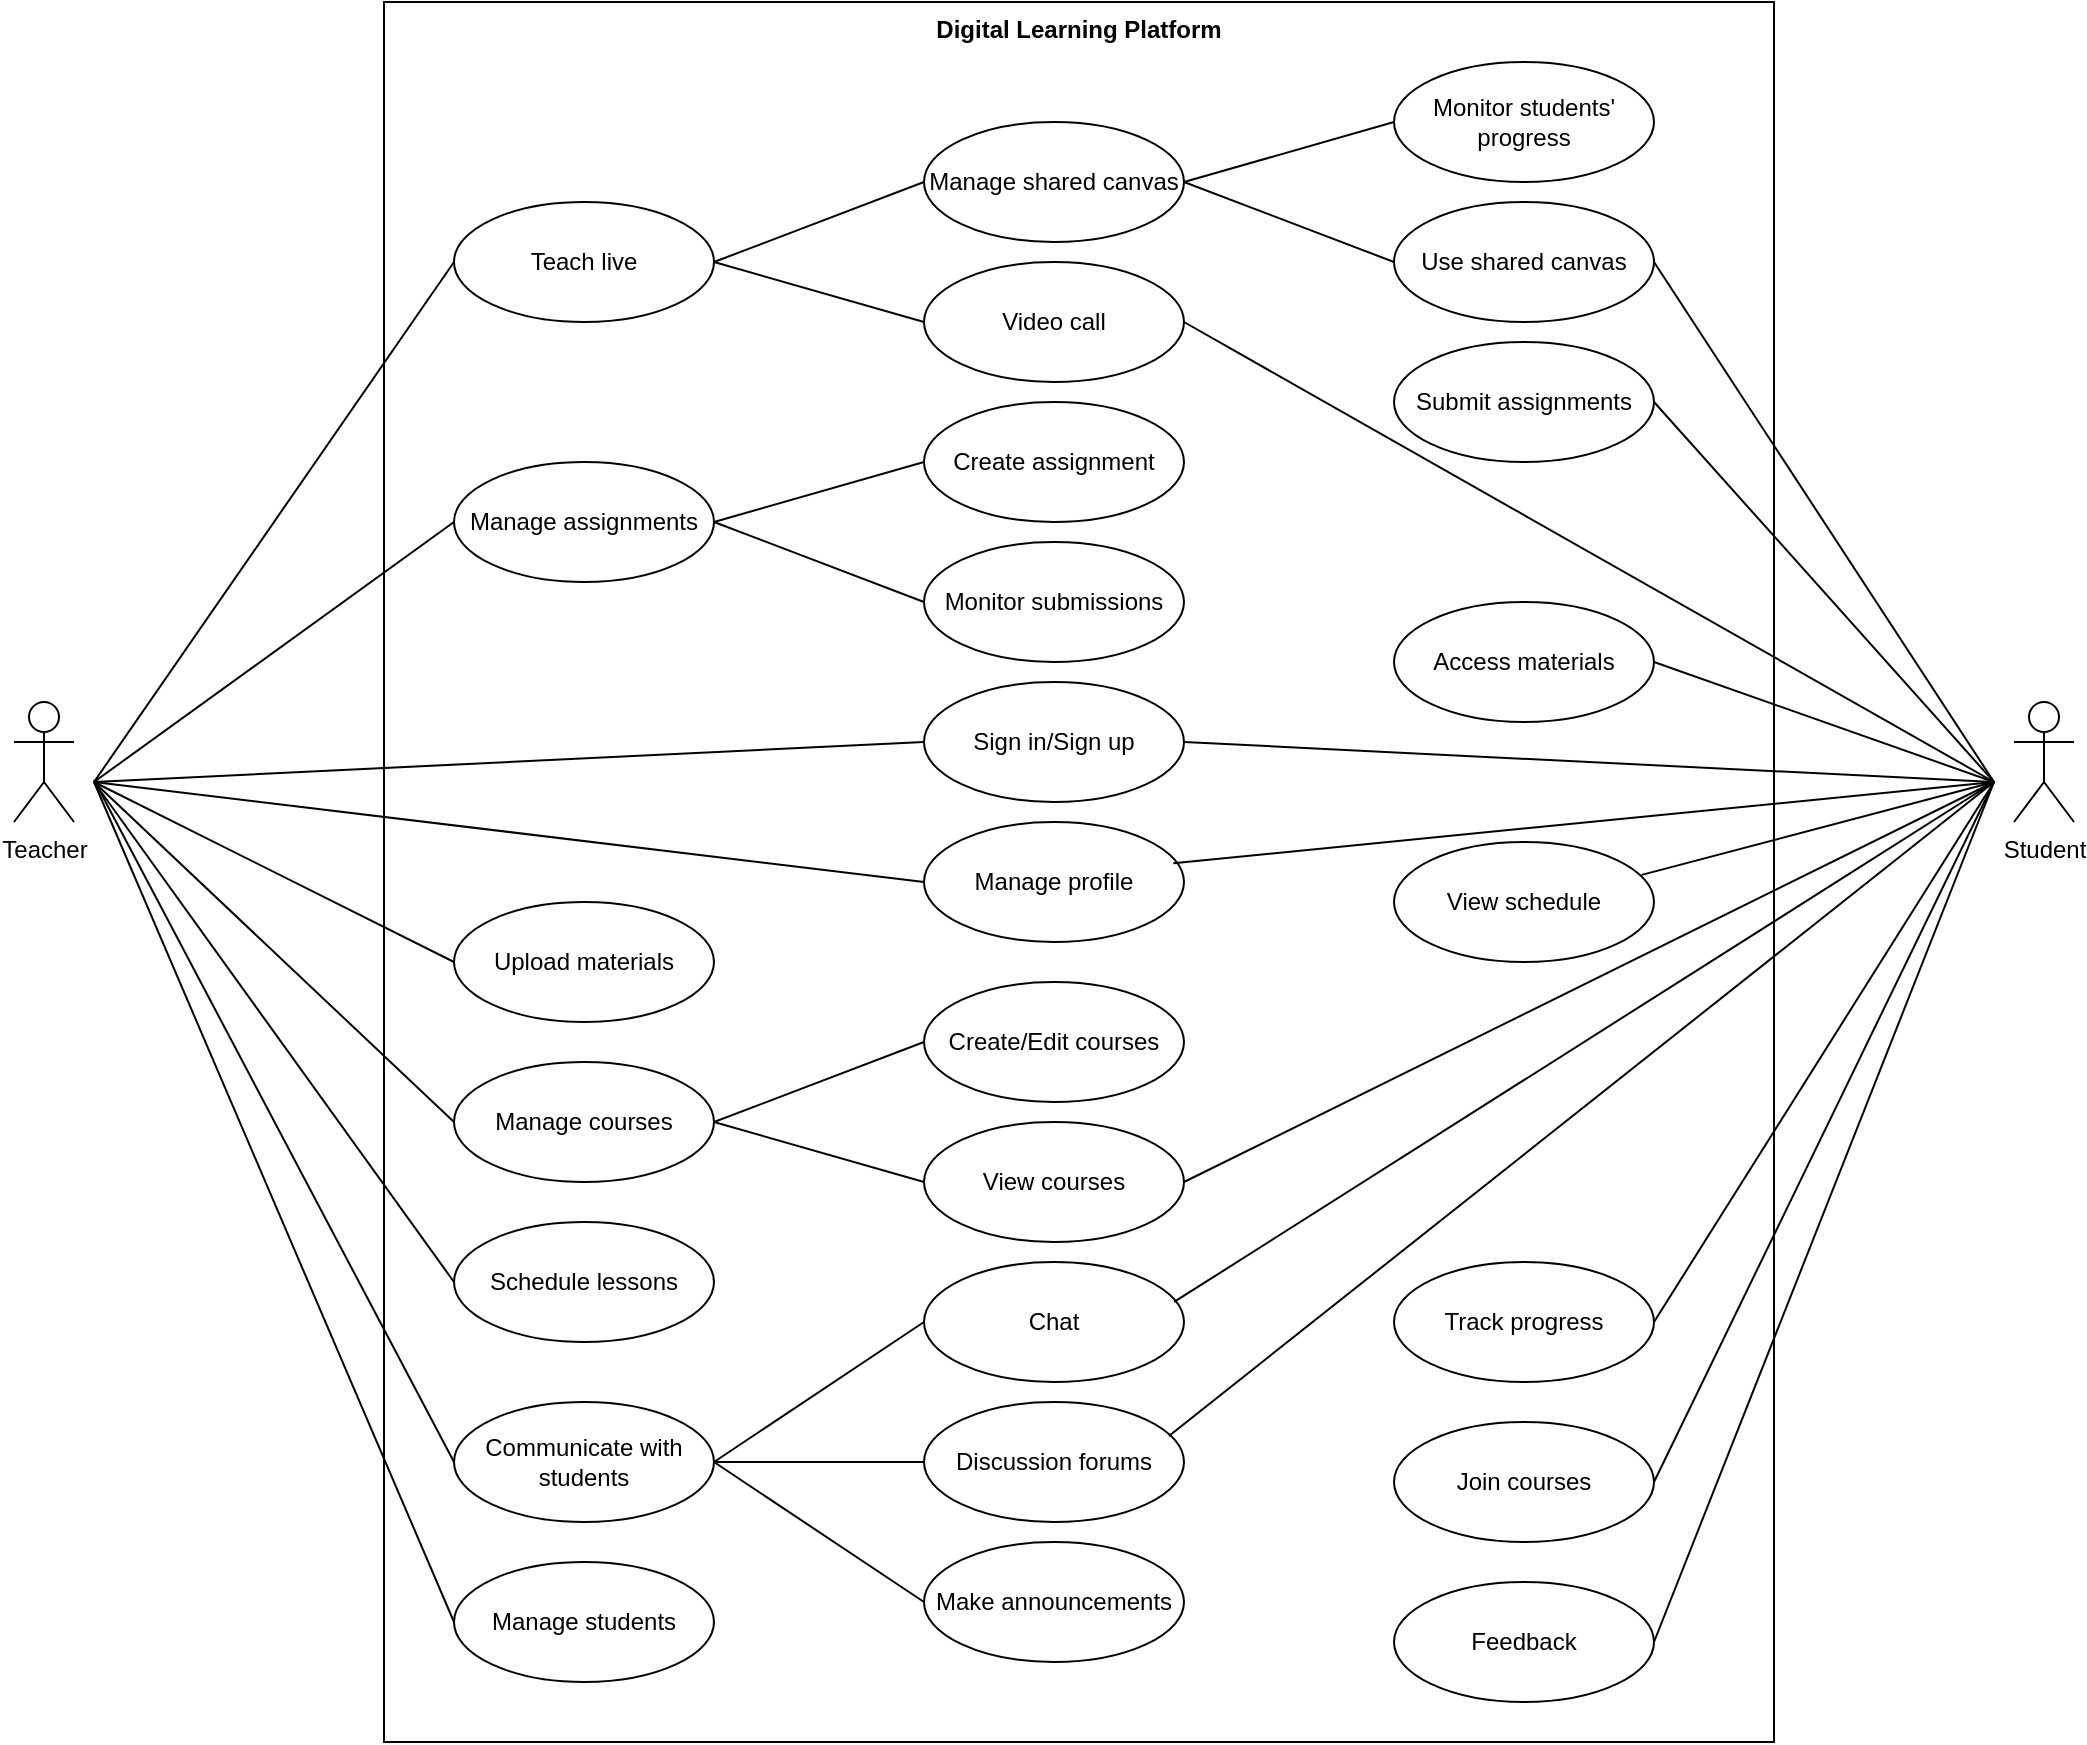<mxfile version="24.2.2" type="google">
  <diagram name="Page-1" id="WKHyaDGXmVVqVVthA4oO">
    <mxGraphModel grid="1" page="1" gridSize="10" guides="1" tooltips="1" connect="1" arrows="1" fold="1" pageScale="1" pageWidth="850" pageHeight="1100" math="0" shadow="0">
      <root>
        <mxCell id="0" />
        <mxCell id="1" parent="0" />
        <mxCell id="1dKXf0OXhqiQqyTb5njl-1" value="Digital Learning Platform" style="shape=rect;html=1;verticalAlign=top;fontStyle=1;whiteSpace=wrap;align=center;" vertex="1" parent="1">
          <mxGeometry x="115" y="60" width="695" height="870" as="geometry" />
        </mxCell>
        <mxCell id="1dKXf0OXhqiQqyTb5njl-2" value="Teacher" style="shape=umlActor;html=1;verticalLabelPosition=bottom;verticalAlign=top;align=center;" vertex="1" parent="1">
          <mxGeometry x="-70" y="410" width="30" height="60" as="geometry" />
        </mxCell>
        <mxCell id="1dKXf0OXhqiQqyTb5njl-3" value="Student" style="shape=umlActor;html=1;verticalLabelPosition=bottom;verticalAlign=top;align=center;" vertex="1" parent="1">
          <mxGeometry x="930" y="410" width="30" height="60" as="geometry" />
        </mxCell>
        <mxCell id="1dKXf0OXhqiQqyTb5njl-4" value="Teach live" style="ellipse;whiteSpace=wrap;html=1;" vertex="1" parent="1">
          <mxGeometry x="150" y="160" width="130" height="60" as="geometry" />
        </mxCell>
        <mxCell id="1dKXf0OXhqiQqyTb5njl-5" value="Schedule lessons" style="ellipse;whiteSpace=wrap;html=1;" vertex="1" parent="1">
          <mxGeometry x="150" y="670" width="130" height="60" as="geometry" />
        </mxCell>
        <mxCell id="1dKXf0OXhqiQqyTb5njl-6" value="Manage students" style="ellipse;whiteSpace=wrap;html=1;" vertex="1" parent="1">
          <mxGeometry x="150" y="840" width="130" height="60" as="geometry" />
        </mxCell>
        <mxCell id="1dKXf0OXhqiQqyTb5njl-7" value="Manage assignments" style="ellipse;whiteSpace=wrap;html=1;" vertex="1" parent="1">
          <mxGeometry x="150" y="290" width="130" height="60" as="geometry" />
        </mxCell>
        <mxCell id="1dKXf0OXhqiQqyTb5njl-8" value="Manage courses" style="ellipse;whiteSpace=wrap;html=1;" vertex="1" parent="1">
          <mxGeometry x="150" y="590" width="130" height="60" as="geometry" />
        </mxCell>
        <mxCell id="1dKXf0OXhqiQqyTb5njl-9" value="Communicate with students" style="ellipse;whiteSpace=wrap;html=1;" vertex="1" parent="1">
          <mxGeometry x="150" y="760" width="130" height="60" as="geometry" />
        </mxCell>
        <mxCell id="1dKXf0OXhqiQqyTb5njl-10" value="Feedback" style="ellipse;whiteSpace=wrap;html=1;" vertex="1" parent="1">
          <mxGeometry x="620" y="850" width="130" height="60" as="geometry" />
        </mxCell>
        <mxCell id="1dKXf0OXhqiQqyTb5njl-13" value="Video call" style="ellipse;whiteSpace=wrap;html=1;" vertex="1" parent="1">
          <mxGeometry x="385" y="190" width="130" height="60" as="geometry" />
        </mxCell>
        <mxCell id="1dKXf0OXhqiQqyTb5njl-14" value="Manage shared canvas" style="ellipse;whiteSpace=wrap;html=1;" vertex="1" parent="1">
          <mxGeometry x="385" y="120" width="130" height="60" as="geometry" />
        </mxCell>
        <mxCell id="1dKXf0OXhqiQqyTb5njl-15" value="" style="edgeStyle=none;html=1;endArrow=none;verticalAlign=bottom;rounded=0;entryX=0;entryY=0.5;entryDx=0;entryDy=0;exitX=1;exitY=0.5;exitDx=0;exitDy=0;" edge="1" parent="1" source="1dKXf0OXhqiQqyTb5njl-4" target="1dKXf0OXhqiQqyTb5njl-13">
          <mxGeometry width="160" relative="1" as="geometry">
            <mxPoint x="265" y="260" as="sourcePoint" />
            <mxPoint x="425" y="260" as="targetPoint" />
          </mxGeometry>
        </mxCell>
        <mxCell id="1dKXf0OXhqiQqyTb5njl-16" value="" style="edgeStyle=none;html=1;endArrow=none;verticalAlign=bottom;rounded=0;exitX=1;exitY=0.5;exitDx=0;exitDy=0;entryX=0;entryY=0.5;entryDx=0;entryDy=0;" edge="1" parent="1" source="1dKXf0OXhqiQqyTb5njl-4" target="1dKXf0OXhqiQqyTb5njl-14">
          <mxGeometry width="160" relative="1" as="geometry">
            <mxPoint x="340" y="420" as="sourcePoint" />
            <mxPoint x="500" y="420" as="targetPoint" />
          </mxGeometry>
        </mxCell>
        <mxCell id="1dKXf0OXhqiQqyTb5njl-17" value="Use shared canvas" style="ellipse;whiteSpace=wrap;html=1;" vertex="1" parent="1">
          <mxGeometry x="620" y="160" width="130" height="60" as="geometry" />
        </mxCell>
        <mxCell id="1dKXf0OXhqiQqyTb5njl-18" value="Monitor students&#39; progress" style="ellipse;whiteSpace=wrap;html=1;" vertex="1" parent="1">
          <mxGeometry x="620" y="90" width="130" height="60" as="geometry" />
        </mxCell>
        <mxCell id="1dKXf0OXhqiQqyTb5njl-19" value="" style="edgeStyle=none;html=1;endArrow=none;verticalAlign=bottom;rounded=0;entryX=0;entryY=0.5;entryDx=0;entryDy=0;exitX=1;exitY=0.5;exitDx=0;exitDy=0;" edge="1" parent="1" source="1dKXf0OXhqiQqyTb5njl-14" target="1dKXf0OXhqiQqyTb5njl-18">
          <mxGeometry width="160" relative="1" as="geometry">
            <mxPoint x="515" y="319.5" as="sourcePoint" />
            <mxPoint x="675" y="319.5" as="targetPoint" />
          </mxGeometry>
        </mxCell>
        <mxCell id="1dKXf0OXhqiQqyTb5njl-20" value="" style="edgeStyle=none;html=1;endArrow=none;verticalAlign=bottom;rounded=0;entryX=0;entryY=0.5;entryDx=0;entryDy=0;exitX=1;exitY=0.5;exitDx=0;exitDy=0;" edge="1" parent="1" source="1dKXf0OXhqiQqyTb5njl-14" target="1dKXf0OXhqiQqyTb5njl-17">
          <mxGeometry width="160" relative="1" as="geometry">
            <mxPoint x="515" y="319.5" as="sourcePoint" />
            <mxPoint x="675" y="319.5" as="targetPoint" />
          </mxGeometry>
        </mxCell>
        <mxCell id="1dKXf0OXhqiQqyTb5njl-21" value="" style="edgeStyle=none;html=1;endArrow=none;verticalAlign=bottom;rounded=0;entryX=0;entryY=0.5;entryDx=0;entryDy=0;" edge="1" parent="1" target="1dKXf0OXhqiQqyTb5njl-4">
          <mxGeometry width="160" relative="1" as="geometry">
            <mxPoint x="-30" y="450" as="sourcePoint" />
            <mxPoint x="200" y="449" as="targetPoint" />
          </mxGeometry>
        </mxCell>
        <mxCell id="1dKXf0OXhqiQqyTb5njl-22" value="" style="edgeStyle=none;html=1;endArrow=none;verticalAlign=bottom;rounded=0;entryX=0;entryY=0.5;entryDx=0;entryDy=0;" edge="1" parent="1" target="1dKXf0OXhqiQqyTb5njl-5">
          <mxGeometry width="160" relative="1" as="geometry">
            <mxPoint x="-30" y="450" as="sourcePoint" />
            <mxPoint x="200" y="449" as="targetPoint" />
          </mxGeometry>
        </mxCell>
        <mxCell id="1dKXf0OXhqiQqyTb5njl-23" value="" style="edgeStyle=none;html=1;endArrow=none;verticalAlign=bottom;rounded=0;entryX=0;entryY=0.5;entryDx=0;entryDy=0;" edge="1" parent="1" target="1dKXf0OXhqiQqyTb5njl-6">
          <mxGeometry width="160" relative="1" as="geometry">
            <mxPoint x="-30" y="450" as="sourcePoint" />
            <mxPoint x="200" y="449" as="targetPoint" />
          </mxGeometry>
        </mxCell>
        <mxCell id="1dKXf0OXhqiQqyTb5njl-24" value="" style="edgeStyle=none;html=1;endArrow=none;verticalAlign=bottom;rounded=0;entryX=0;entryY=0.5;entryDx=0;entryDy=0;" edge="1" parent="1" target="1dKXf0OXhqiQqyTb5njl-7">
          <mxGeometry width="160" relative="1" as="geometry">
            <mxPoint x="-30" y="450" as="sourcePoint" />
            <mxPoint x="200" y="450" as="targetPoint" />
          </mxGeometry>
        </mxCell>
        <mxCell id="1dKXf0OXhqiQqyTb5njl-26" value="" style="edgeStyle=none;html=1;endArrow=none;verticalAlign=bottom;rounded=0;entryX=0;entryY=0.5;entryDx=0;entryDy=0;" edge="1" parent="1" target="1dKXf0OXhqiQqyTb5njl-8">
          <mxGeometry width="160" relative="1" as="geometry">
            <mxPoint x="-30" y="450" as="sourcePoint" />
            <mxPoint x="200" y="449" as="targetPoint" />
          </mxGeometry>
        </mxCell>
        <mxCell id="1dKXf0OXhqiQqyTb5njl-27" value="" style="edgeStyle=none;html=1;endArrow=none;verticalAlign=bottom;rounded=0;entryX=0;entryY=0.5;entryDx=0;entryDy=0;" edge="1" parent="1" target="1dKXf0OXhqiQqyTb5njl-9">
          <mxGeometry width="160" relative="1" as="geometry">
            <mxPoint x="-30" y="449" as="sourcePoint" />
            <mxPoint x="130" y="449" as="targetPoint" />
          </mxGeometry>
        </mxCell>
        <mxCell id="1dKXf0OXhqiQqyTb5njl-29" value="" style="edgeStyle=none;html=1;endArrow=none;verticalAlign=bottom;rounded=0;exitX=1;exitY=0.5;exitDx=0;exitDy=0;" edge="1" parent="1" source="1dKXf0OXhqiQqyTb5njl-17">
          <mxGeometry width="160" relative="1" as="geometry">
            <mxPoint x="750" y="430" as="sourcePoint" />
            <mxPoint x="920" y="450" as="targetPoint" />
          </mxGeometry>
        </mxCell>
        <mxCell id="1dKXf0OXhqiQqyTb5njl-34" value="Chat" style="ellipse;whiteSpace=wrap;html=1;" vertex="1" parent="1">
          <mxGeometry x="385" y="690" width="130" height="60" as="geometry" />
        </mxCell>
        <mxCell id="1dKXf0OXhqiQqyTb5njl-35" value="Make announcements" style="ellipse;whiteSpace=wrap;html=1;" vertex="1" parent="1">
          <mxGeometry x="385" y="830" width="130" height="60" as="geometry" />
        </mxCell>
        <mxCell id="1dKXf0OXhqiQqyTb5njl-36" value="Discussion forums" style="ellipse;whiteSpace=wrap;html=1;" vertex="1" parent="1">
          <mxGeometry x="385" y="760" width="130" height="60" as="geometry" />
        </mxCell>
        <mxCell id="1dKXf0OXhqiQqyTb5njl-37" value="" style="edgeStyle=none;html=1;endArrow=none;verticalAlign=bottom;rounded=0;exitX=1;exitY=0.5;exitDx=0;exitDy=0;entryX=0;entryY=0.5;entryDx=0;entryDy=0;" edge="1" parent="1" source="1dKXf0OXhqiQqyTb5njl-9" target="1dKXf0OXhqiQqyTb5njl-34">
          <mxGeometry width="160" relative="1" as="geometry">
            <mxPoint x="340" y="640" as="sourcePoint" />
            <mxPoint x="500" y="640" as="targetPoint" />
          </mxGeometry>
        </mxCell>
        <mxCell id="1dKXf0OXhqiQqyTb5njl-38" value="" style="edgeStyle=none;html=1;endArrow=none;verticalAlign=bottom;rounded=0;exitX=1;exitY=0.5;exitDx=0;exitDy=0;entryX=0;entryY=0.5;entryDx=0;entryDy=0;" edge="1" parent="1" source="1dKXf0OXhqiQqyTb5njl-9" target="1dKXf0OXhqiQqyTb5njl-35">
          <mxGeometry width="160" relative="1" as="geometry">
            <mxPoint x="340" y="640" as="sourcePoint" />
            <mxPoint x="500" y="640" as="targetPoint" />
          </mxGeometry>
        </mxCell>
        <mxCell id="1dKXf0OXhqiQqyTb5njl-39" value="" style="edgeStyle=none;html=1;endArrow=none;verticalAlign=bottom;rounded=0;exitX=1;exitY=0.5;exitDx=0;exitDy=0;entryX=0;entryY=0.5;entryDx=0;entryDy=0;" edge="1" parent="1" source="1dKXf0OXhqiQqyTb5njl-9" target="1dKXf0OXhqiQqyTb5njl-36">
          <mxGeometry width="160" relative="1" as="geometry">
            <mxPoint x="340" y="640" as="sourcePoint" />
            <mxPoint x="500" y="640" as="targetPoint" />
          </mxGeometry>
        </mxCell>
        <mxCell id="1dKXf0OXhqiQqyTb5njl-45" value="Create/Edit courses" style="ellipse;whiteSpace=wrap;html=1;" vertex="1" parent="1">
          <mxGeometry x="385" y="550" width="130" height="60" as="geometry" />
        </mxCell>
        <mxCell id="1dKXf0OXhqiQqyTb5njl-46" value="View courses" style="ellipse;whiteSpace=wrap;html=1;" vertex="1" parent="1">
          <mxGeometry x="385" y="620" width="130" height="60" as="geometry" />
        </mxCell>
        <mxCell id="1dKXf0OXhqiQqyTb5njl-47" value="" style="edgeStyle=none;html=1;endArrow=none;verticalAlign=bottom;rounded=0;entryX=0;entryY=0.5;entryDx=0;entryDy=0;exitX=1;exitY=0.5;exitDx=0;exitDy=0;" edge="1" parent="1" source="1dKXf0OXhqiQqyTb5njl-8" target="1dKXf0OXhqiQqyTb5njl-45">
          <mxGeometry width="160" relative="1" as="geometry">
            <mxPoint x="265" y="580" as="sourcePoint" />
            <mxPoint x="425" y="580" as="targetPoint" />
          </mxGeometry>
        </mxCell>
        <mxCell id="1dKXf0OXhqiQqyTb5njl-48" value="" style="edgeStyle=none;html=1;endArrow=none;verticalAlign=bottom;rounded=0;exitX=1;exitY=0.5;exitDx=0;exitDy=0;entryX=0;entryY=0.5;entryDx=0;entryDy=0;" edge="1" parent="1" source="1dKXf0OXhqiQqyTb5njl-8" target="1dKXf0OXhqiQqyTb5njl-46">
          <mxGeometry width="160" relative="1" as="geometry">
            <mxPoint x="260" y="640" as="sourcePoint" />
            <mxPoint x="420" y="640" as="targetPoint" />
          </mxGeometry>
        </mxCell>
        <mxCell id="1dKXf0OXhqiQqyTb5njl-49" value="" style="edgeStyle=none;html=1;endArrow=none;verticalAlign=bottom;rounded=0;exitX=0.962;exitY=0.333;exitDx=0;exitDy=0;exitPerimeter=0;" edge="1" parent="1" source="1dKXf0OXhqiQqyTb5njl-34">
          <mxGeometry width="160" relative="1" as="geometry">
            <mxPoint x="760" y="450" as="sourcePoint" />
            <mxPoint x="920" y="450" as="targetPoint" />
          </mxGeometry>
        </mxCell>
        <mxCell id="1dKXf0OXhqiQqyTb5njl-50" value="" style="edgeStyle=none;html=1;endArrow=none;verticalAlign=bottom;rounded=0;exitX=1;exitY=0.5;exitDx=0;exitDy=0;" edge="1" parent="1" source="1dKXf0OXhqiQqyTb5njl-46">
          <mxGeometry width="160" relative="1" as="geometry">
            <mxPoint x="760" y="450" as="sourcePoint" />
            <mxPoint x="920" y="450" as="targetPoint" />
          </mxGeometry>
        </mxCell>
        <mxCell id="1dKXf0OXhqiQqyTb5njl-51" value="" style="edgeStyle=none;html=1;endArrow=none;verticalAlign=bottom;rounded=0;exitX=1;exitY=0.5;exitDx=0;exitDy=0;" edge="1" parent="1" source="1dKXf0OXhqiQqyTb5njl-13">
          <mxGeometry width="160" relative="1" as="geometry">
            <mxPoint x="515" y="239.5" as="sourcePoint" />
            <mxPoint x="920" y="450" as="targetPoint" />
          </mxGeometry>
        </mxCell>
        <mxCell id="1dKXf0OXhqiQqyTb5njl-52" value="Submit assignments" style="ellipse;whiteSpace=wrap;html=1;" vertex="1" parent="1">
          <mxGeometry x="620" y="230" width="130" height="60" as="geometry" />
        </mxCell>
        <mxCell id="1dKXf0OXhqiQqyTb5njl-53" value="" style="edgeStyle=none;html=1;endArrow=none;verticalAlign=bottom;rounded=0;exitX=1;exitY=0.5;exitDx=0;exitDy=0;" edge="1" parent="1" source="1dKXf0OXhqiQqyTb5njl-52">
          <mxGeometry width="160" relative="1" as="geometry">
            <mxPoint x="760" y="450" as="sourcePoint" />
            <mxPoint x="920" y="450" as="targetPoint" />
          </mxGeometry>
        </mxCell>
        <mxCell id="1dKXf0OXhqiQqyTb5njl-54" value="Track progress" style="ellipse;whiteSpace=wrap;html=1;" vertex="1" parent="1">
          <mxGeometry x="620" y="690" width="130" height="60" as="geometry" />
        </mxCell>
        <mxCell id="1dKXf0OXhqiQqyTb5njl-55" value="" style="edgeStyle=none;html=1;endArrow=none;verticalAlign=bottom;rounded=0;exitX=1;exitY=0.5;exitDx=0;exitDy=0;" edge="1" parent="1" source="1dKXf0OXhqiQqyTb5njl-54">
          <mxGeometry width="160" relative="1" as="geometry">
            <mxPoint x="760" y="450" as="sourcePoint" />
            <mxPoint x="920" y="450" as="targetPoint" />
          </mxGeometry>
        </mxCell>
        <mxCell id="uzy-F_3mijRMDQe84yW0-1" value="" style="edgeStyle=none;html=1;endArrow=none;verticalAlign=bottom;rounded=0;exitX=1;exitY=0.5;exitDx=0;exitDy=0;exitPerimeter=0;" edge="1" parent="1" source="1dKXf0OXhqiQqyTb5njl-10">
          <mxGeometry width="160" relative="1" as="geometry">
            <mxPoint x="750" y="679.5" as="sourcePoint" />
            <mxPoint x="920" y="450" as="targetPoint" />
          </mxGeometry>
        </mxCell>
        <mxCell id="uzy-F_3mijRMDQe84yW0-2" value="Join courses" style="ellipse;whiteSpace=wrap;html=1;" vertex="1" parent="1">
          <mxGeometry x="620" y="770" width="130" height="60" as="geometry" />
        </mxCell>
        <mxCell id="uzy-F_3mijRMDQe84yW0-3" value="" style="edgeStyle=none;html=1;endArrow=none;verticalAlign=bottom;rounded=0;exitX=1;exitY=0.5;exitDx=0;exitDy=0;" edge="1" parent="1" source="uzy-F_3mijRMDQe84yW0-2">
          <mxGeometry width="160" relative="1" as="geometry">
            <mxPoint x="760" y="450" as="sourcePoint" />
            <mxPoint x="920" y="450" as="targetPoint" />
          </mxGeometry>
        </mxCell>
        <mxCell id="mUEd16YQ-ix9shbYSDO0-1" value="Upload materials" style="ellipse;whiteSpace=wrap;html=1;" vertex="1" parent="1">
          <mxGeometry x="150" y="510" width="130" height="60" as="geometry" />
        </mxCell>
        <mxCell id="mUEd16YQ-ix9shbYSDO0-2" value="" style="edgeStyle=none;html=1;endArrow=none;verticalAlign=bottom;rounded=0;entryX=0;entryY=0.5;entryDx=0;entryDy=0;" edge="1" parent="1" target="mUEd16YQ-ix9shbYSDO0-1">
          <mxGeometry width="160" relative="1" as="geometry">
            <mxPoint x="-30" y="450" as="sourcePoint" />
            <mxPoint x="130" y="450" as="targetPoint" />
          </mxGeometry>
        </mxCell>
        <mxCell id="mUEd16YQ-ix9shbYSDO0-3" value="Sign in/Sign up" style="ellipse;whiteSpace=wrap;html=1;" vertex="1" parent="1">
          <mxGeometry x="385" y="400" width="130" height="60" as="geometry" />
        </mxCell>
        <mxCell id="mUEd16YQ-ix9shbYSDO0-4" value="" style="edgeStyle=none;html=1;endArrow=none;verticalAlign=bottom;rounded=0;entryX=0;entryY=0.5;entryDx=0;entryDy=0;" edge="1" parent="1" target="mUEd16YQ-ix9shbYSDO0-3">
          <mxGeometry width="160" relative="1" as="geometry">
            <mxPoint x="-30" y="450" as="sourcePoint" />
            <mxPoint x="130" y="450" as="targetPoint" />
          </mxGeometry>
        </mxCell>
        <mxCell id="mUEd16YQ-ix9shbYSDO0-5" value="" style="edgeStyle=none;html=1;endArrow=none;verticalAlign=bottom;rounded=0;exitX=1;exitY=0.5;exitDx=0;exitDy=0;" edge="1" parent="1" source="mUEd16YQ-ix9shbYSDO0-3">
          <mxGeometry width="160" relative="1" as="geometry">
            <mxPoint x="760" y="450" as="sourcePoint" />
            <mxPoint x="920" y="450" as="targetPoint" />
          </mxGeometry>
        </mxCell>
        <mxCell id="mUEd16YQ-ix9shbYSDO0-8" value="Manage profile" style="ellipse;whiteSpace=wrap;html=1;" vertex="1" parent="1">
          <mxGeometry x="385" y="470" width="130" height="60" as="geometry" />
        </mxCell>
        <mxCell id="mUEd16YQ-ix9shbYSDO0-9" value="" style="edgeStyle=none;html=1;endArrow=none;verticalAlign=bottom;rounded=0;entryX=0;entryY=0.5;entryDx=0;entryDy=0;" edge="1" parent="1" target="mUEd16YQ-ix9shbYSDO0-8">
          <mxGeometry width="160" relative="1" as="geometry">
            <mxPoint x="-30" y="450" as="sourcePoint" />
            <mxPoint x="130" y="450" as="targetPoint" />
          </mxGeometry>
        </mxCell>
        <mxCell id="mUEd16YQ-ix9shbYSDO0-10" value="" style="edgeStyle=none;html=1;endArrow=none;verticalAlign=bottom;rounded=0;exitX=0.959;exitY=0.344;exitDx=0;exitDy=0;exitPerimeter=0;" edge="1" parent="1" source="mUEd16YQ-ix9shbYSDO0-8">
          <mxGeometry width="160" relative="1" as="geometry">
            <mxPoint x="760" y="450" as="sourcePoint" />
            <mxPoint x="920" y="450" as="targetPoint" />
          </mxGeometry>
        </mxCell>
        <mxCell id="mUEd16YQ-ix9shbYSDO0-11" value="Access materials" style="ellipse;whiteSpace=wrap;html=1;" vertex="1" parent="1">
          <mxGeometry x="620" y="360" width="130" height="60" as="geometry" />
        </mxCell>
        <mxCell id="mUEd16YQ-ix9shbYSDO0-12" value="" style="edgeStyle=none;html=1;endArrow=none;verticalAlign=bottom;rounded=0;exitX=1;exitY=0.5;exitDx=0;exitDy=0;" edge="1" parent="1" source="mUEd16YQ-ix9shbYSDO0-11">
          <mxGeometry width="160" relative="1" as="geometry">
            <mxPoint x="750" y="450" as="sourcePoint" />
            <mxPoint x="920" y="450" as="targetPoint" />
          </mxGeometry>
        </mxCell>
        <mxCell id="mUEd16YQ-ix9shbYSDO0-21" value="" style="edgeStyle=none;html=1;endArrow=none;verticalAlign=bottom;rounded=0;exitX=0.942;exitY=0.283;exitDx=0;exitDy=0;exitPerimeter=0;" edge="1" parent="1" source="1dKXf0OXhqiQqyTb5njl-36">
          <mxGeometry width="160" relative="1" as="geometry">
            <mxPoint x="730" y="560" as="sourcePoint" />
            <mxPoint x="920" y="450" as="targetPoint" />
          </mxGeometry>
        </mxCell>
        <mxCell id="mUEd16YQ-ix9shbYSDO0-22" value="View schedule" style="ellipse;whiteSpace=wrap;html=1;" vertex="1" parent="1">
          <mxGeometry x="620" y="480" width="130" height="60" as="geometry" />
        </mxCell>
        <mxCell id="mUEd16YQ-ix9shbYSDO0-23" value="" style="edgeStyle=none;html=1;endArrow=none;verticalAlign=bottom;rounded=0;exitX=0.953;exitY=0.274;exitDx=0;exitDy=0;exitPerimeter=0;" edge="1" parent="1" source="mUEd16YQ-ix9shbYSDO0-22">
          <mxGeometry width="160" relative="1" as="geometry">
            <mxPoint x="880" y="500" as="sourcePoint" />
            <mxPoint x="920" y="450" as="targetPoint" />
          </mxGeometry>
        </mxCell>
        <mxCell id="rjp8nWYwDZNZgZnOFmfv-1" value="Create assignment" style="ellipse;whiteSpace=wrap;html=1;" vertex="1" parent="1">
          <mxGeometry x="385" y="260" width="130" height="60" as="geometry" />
        </mxCell>
        <mxCell id="rjp8nWYwDZNZgZnOFmfv-2" value="Monitor submissions" style="ellipse;whiteSpace=wrap;html=1;" vertex="1" parent="1">
          <mxGeometry x="385" y="330" width="130" height="60" as="geometry" />
        </mxCell>
        <mxCell id="rjp8nWYwDZNZgZnOFmfv-3" value="" style="edgeStyle=none;html=1;endArrow=none;verticalAlign=bottom;rounded=0;entryX=0;entryY=0.5;entryDx=0;entryDy=0;exitX=1;exitY=0.5;exitDx=0;exitDy=0;" edge="1" parent="1" source="1dKXf0OXhqiQqyTb5njl-7" target="rjp8nWYwDZNZgZnOFmfv-1">
          <mxGeometry width="160" relative="1" as="geometry">
            <mxPoint x="280" y="329.5" as="sourcePoint" />
            <mxPoint x="440" y="329.5" as="targetPoint" />
          </mxGeometry>
        </mxCell>
        <mxCell id="rjp8nWYwDZNZgZnOFmfv-4" value="" style="edgeStyle=none;html=1;endArrow=none;verticalAlign=bottom;rounded=0;entryX=0;entryY=0.5;entryDx=0;entryDy=0;exitX=1;exitY=0.5;exitDx=0;exitDy=0;" edge="1" parent="1" source="1dKXf0OXhqiQqyTb5njl-7" target="rjp8nWYwDZNZgZnOFmfv-2">
          <mxGeometry width="160" relative="1" as="geometry">
            <mxPoint x="290" y="390" as="sourcePoint" />
            <mxPoint x="450" y="390" as="targetPoint" />
          </mxGeometry>
        </mxCell>
      </root>
    </mxGraphModel>
  </diagram>
</mxfile>
